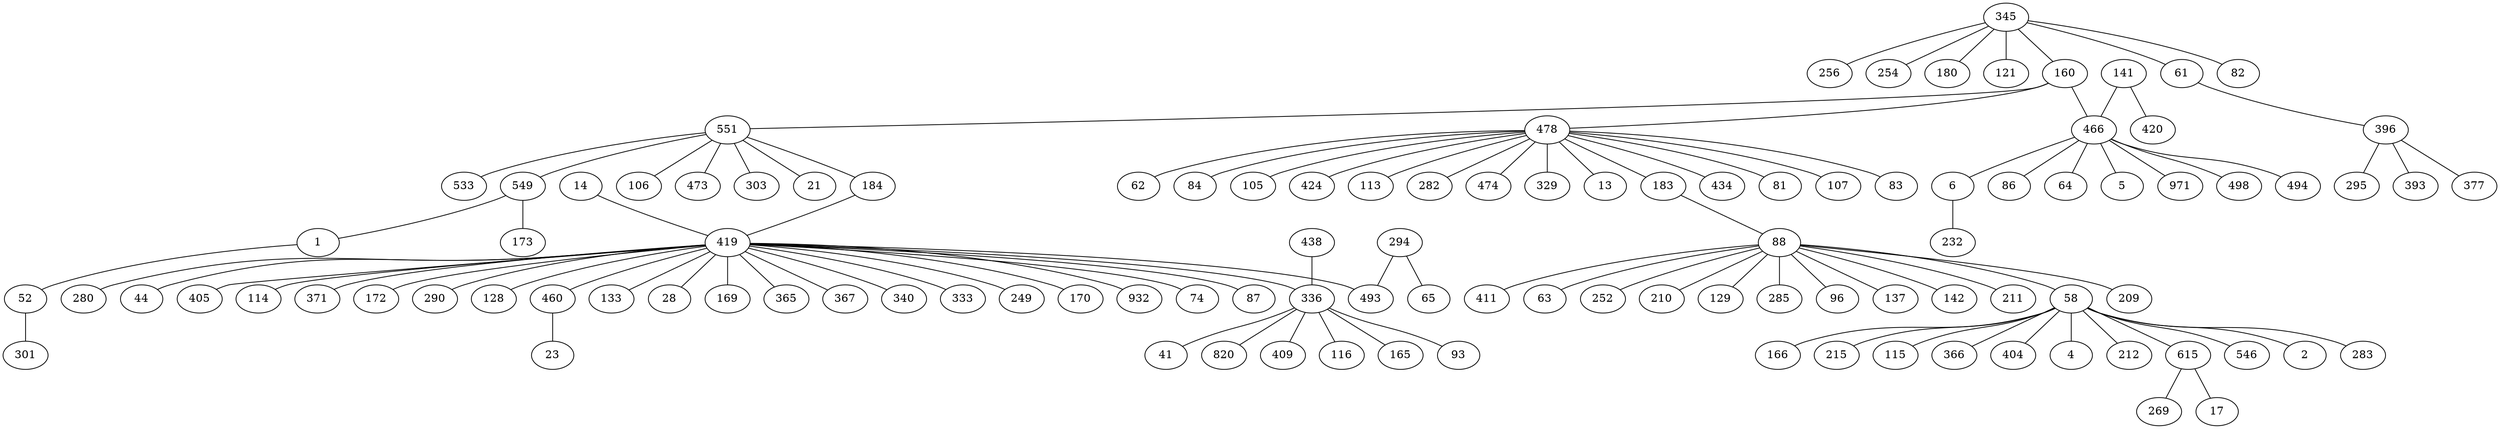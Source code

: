 strict graph "" {
	graph ["edge"="{}",
		file="/Users/felicedeluca/Desktop/eucore/Layer_1_EU_core.dot",
		"graph"="{'file': '/Users/felicedeluca/Desktop/eucore/Layer_1_EU_core.dot'}",
		"node"="{}"
	];
	345	 [pos="796.8742670522187,35.2210586531932"];
	61	 [pos="520.3453794324374,151.54721354437154"];
	345 -- 61;
	82	 [pos="698.4371335261094,17.6105293265966"];
	345 -- 82;
	256	 [pos="731.5099049658575,-40.459190877599625"];
	345 -- 256;
	254	 [pos="820.9730975807445,-61.83174330098734"];
	345 -- 254;
	180	 [pos="697.2654835381002,44.05792726359334"];
	345 -- 180;
	121	 [pos="795.5465923299128,135.21224466391993"];
	345 -- 121;
	160	 [pos="600.0,0.0"];
	345 -- 160;
	396	 [pos="612.5216753056978,112.77182858064543"];
	61 -- 396;
	478	 [pos="700.0,0.0"];
	160 -- 478;
	551	 [pos="500.0,0.0"];
	160 -- 551;
	466	 [pos="700.0,0.0"];
	160 -- 466;
	13	 [pos="608.5269822064624,-40.40652194563607"];
	478 -- 13;
	434	 [pos="600.8801178244794,-13.238162920545193"];
	478 -- 434;
	81	 [pos="648.9797029054043,86.00540264645697"];
	478 -- 81;
	107	 [pos="611.2031093308144,-45.99034906895913"];
	478 -- 107;
	83	 [pos="778.2212109942271,62.301221100365304"];
	478 -- 83;
	62	 [pos="799.9843308647692,1.7701925105413578"];
	478 -- 62;
	84	 [pos="781.9305529144982,-57.33571748155426"];
	478 -- 84;
	105	 [pos="635.98556605308,-76.82546613236669"];
	478 -- 105;
	183	 [pos="800.0,0.0"];
	478 -- 183;
	424	 [pos="760.552787498699,79.58240965274553"];
	478 -- 424;
	113	 [pos="747.9412311470322,87.75897877771158"];
	478 -- 113;
	282	 [pos="756.9750334265312,-82.18178366308226"];
	478 -- 282;
	474	 [pos="781.9305529144982,-57.33571748155426"];
	478 -- 474;
	329	 [pos="600.7664530849071,12.3573122745224"];
	478 -- 329;
	88	 [pos="900.0,0.0"];
	183 -- 88;
	377	 [pos="704.6979711789583,73.99644361691932"];
	396 -- 377;
	295	 [pos="696.4271882587605,167.17646897173194"];
	396 -- 295;
	393	 [pos="535.9822100500286,48.415707983019246"];
	396 -- 393;
	549	 [pos="401.26607224761733,-15.862266880470898"];
	551 -- 549;
	106	 [pos="428.2014916030286,69.60584883449114"];
	551 -- 106;
	473	 [pos="473.3328014772519,96.37873480674222"];
	551 -- 473;
	303	 [pos="457.5848290929864,-90.55911481970674"];
	551 -- 303;
	184	 [pos="400.0,0.0"];
	551 -- 184;
	21	 [pos="583.908792785983,-54.39958173735323"];
	551 -- 21;
	533	 [pos="543.2150760861815,90.18013749637745"];
	551 -- 533;
	1	 [pos="384.09730773204,-114.37741051335941"];
	549 -- 1;
	173	 [pos="302.5321444952347,-31.724533760941796"];
	549 -- 173;
	419	 [pos="300.0,0.0"];
	184 -- 419;
	58	 [pos="1000.0,0.0"];
	88 -- 58;
	209	 [pos="802.2460351879605,21.075159869536876"];
	88 -- 209;
	411	 [pos="964.0121180638375,76.82739577117871"];
	88 -- 411;
	63	 [pos="992.5158979205904,-37.95798508807975"];
	88 -- 63;
	252	 [pos="868.2542713272568,94.82725721561587"];
	88 -- 252;
	210	 [pos="850.5101585410598,86.89508382163493"];
	88 -- 210;
	129	 [pos="993.8015649462111,-34.65929043765532"];
	88 -- 129;
	285	 [pos="975.9668310007224,65.03107401625526"];
	88 -- 285;
	96	 [pos="997.7520585211205,21.083999973521138"];
	88 -- 96;
	137	 [pos="807.8260420120685,-38.78094208292295"];
	88 -- 137;
	142	 [pos="995.2403791663365,30.483933083715453"];
	88 -- 142;
	211	 [pos="848.9797029054043,86.00540264645697"];
	88 -- 211;
	212	 [pos="988.0789935101384,99.2869055025318"];
	58 -- 212;
	615	 [pos="1100.0,0.0"];
	58 -- 615;
	546	 [pos="1057.6977558503058,81.67599996228086"];
	58 -- 546;
	2	 [pos="932.6515120106532,-73.92009987512739"];
	58 -- 2;
	283	 [pos="948.9797029054043,86.00540264645697"];
	58 -- 283;
	166	 [pos="906.5088896987262,35.48819937155238"];
	58 -- 166;
	215	 [pos="1025.8130758816446,-96.61099892625296"];
	58 -- 215;
	115	 [pos="1089.595755889467,44.41396769705497"];
	58 -- 115;
	366	 [pos="900.1411528184118,-5.31136889739451"];
	58 -- 366;
	404	 [pos="1096.2597699596406,27.09348053161655"];
	58 -- 404;
	4	 [pos="1035.0740884009101,93.64725475338363"];
	58 -- 4;
	14	 [pos="393.49004048997506,-35.491017584493534"];
	14 -- 419;
	172	 [pos="257.5848290929864,-90.55911481970674"];
	419 -- 172;
	336	 [pos="204.75870195848438,-30.481062110221668"];
	419 -- 336;
	290	 [pos="200.09791866853521,-4.424267808507096"];
	419 -- 290;
	493	 [pos="200.0,0.0"];
	419 -- 493;
	128	 [pos="396.49660284921134,-26.237485370392875"];
	419 -- 128;
	460	 [pos="207.82604201206843,-38.78094208292295"];
	419 -- 460;
	133	 [pos="342.4179007336997,-90.5578362006624"];
	419 -- 133;
	28	 [pos="204.4917422547473,29.633978849732244"];
	419 -- 28;
	169	 [pos="293.36630636643764,99.77972794498908"];
	419 -- 169;
	365	 [pos="330.0592543743637,-95.37526527594719"];
	419 -- 365;
	367	 [pos="240.8630315855675,80.64005807754863"];
	419 -- 367;
	340	 [pos="390.37051119706143,-42.81554280844516"];
	419 -- 340;
	333	 [pos="397.56226979194446,21.94546679940636"];
	419 -- 333;
	249	 [pos="399.85900724399914,5.308358714605824"];
	419 -- 249;
	170	 [pos="200.25039473456448,7.072216723899125"];
	419 -- 170;
	932	 [pos="200.0000000454341,-0.003014435335948845"];
	419 -- 932;
	74	 [pos="312.7993586101478,-99.17749956098326"];
	419 -- 74;
	87	 [pos="388.38633737085,46.77451620451334"];
	419 -- 87;
	280	 [pos="387.11474010323434,-49.10215938984693"];
	419 -- 280;
	44	 [pos="201.00075033995546,14.112000805986721"];
	419 -- 44;
	405	 [pos="248.97970290540428,86.00540264645697"];
	419 -- 405;
	114	 [pos="396.25976995964055,27.09348053161655"];
	419 -- 114;
	371	 [pos="358.42088171092894,-81.16033871367006"];
	419 -- 371;
	269	 [pos="1200.0,0.0"];
	615 -- 269;
	17	 [pos="1042.2997821057047,81.6742606636317"];
	615 -- 17;
	52	 [pos="366.92854321646274,-212.8925541462479"];
	1 -- 52;
	438	 [pos="109.51740391696873,-60.962124220443336"];
	438 -- 336;
	165	 [pos="115.96181128929884,-76.47141117918079"];
	336 -- 165;
	93	 [pos="195.48108149871828,-130.04976079913962"];
	336 -- 93;
	41	 [pos="120.85154905083914,-84.88317319915866"];
	336 -- 41;
	820	 [pos="105.07584246154131,-38.43892127665002"];
	336 -- 820;
	409	 [pos="163.94774378126243,60.81223278407515"];
	336 -- 409;
	116	 [pos="113.28568416494687,-70.88758405585774"];
	336 -- 116;
	301	 [pos="349.7597787008854,-311.4076977791364"];
	52 -- 301;
	294	 [pos="100.0,0.0"];
	294 -- 493;
	65	 [pos="0.0,0.0"];
	294 -- 65;
	141	 [pos="800.0,0.0"];
	420	 [pos="900.0,0.0"];
	141 -- 420;
	141 -- 466;
	64	 [pos="744.8046666974262,89.40101700837943"];
	466 -- 64;
	5	 [pos="800.0,0.0"];
	466 -- 5;
	971	 [pos="676.7611578771478,97.26230624856244"];
	466 -- 971;
	498	 [pos="702.2126756261956,-99.97551733586198"];
	466 -- 498;
	494	 [pos="670.7861191266164,95.63759284045031"];
	466 -- 494;
	6	 [pos="642.2997821057048,81.6742606636317"];
	466 -- 6;
	86	 [pos="769.9250806478375,-71.48764296291645"];
	466 -- 86;
	23	 [pos="115.65208402413685,-77.5618841658459"];
	460 -- 23;
	232	 [pos="584.5995642114096,163.3485213272634"];
	6 -- 232;
}
